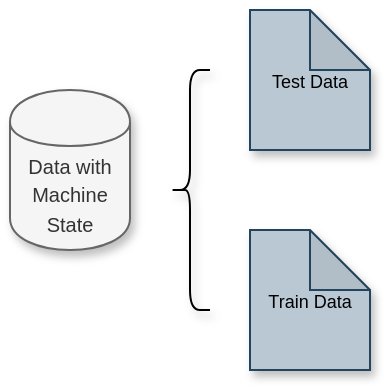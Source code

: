<mxfile version="12.7.9" type="github"><diagram id="hhu0UNKDP63KK2aRm4P-" name="Page-1"><mxGraphModel dx="582" dy="472" grid="1" gridSize="10" guides="1" tooltips="1" connect="1" arrows="1" fold="1" page="1" pageScale="1" pageWidth="827" pageHeight="1169" math="0" shadow="0"><root><mxCell id="0"/><mxCell id="1" parent="0"/><mxCell id="8ybES9SqFMaaJkrLdm1D-2" value="&lt;font style=&quot;font-size: 9px&quot;&gt;Test Data&lt;/font&gt;" style="shape=note;whiteSpace=wrap;html=1;backgroundOutline=1;darkOpacity=0.05;fillColor=#bac8d3;strokeColor=#23445d;shadow=1;" vertex="1" parent="1"><mxGeometry x="280" y="60" width="60" height="70" as="geometry"/></mxCell><mxCell id="8ybES9SqFMaaJkrLdm1D-3" value="&lt;font style=&quot;font-size: 9px&quot;&gt;Train Data&lt;/font&gt;" style="shape=note;whiteSpace=wrap;html=1;backgroundOutline=1;darkOpacity=0.05;fillColor=#bac8d3;strokeColor=#23445d;shadow=1;" vertex="1" parent="1"><mxGeometry x="280" y="170" width="60" height="70" as="geometry"/></mxCell><mxCell id="8ybES9SqFMaaJkrLdm1D-18" value="&lt;font style=&quot;font-size: 10px&quot;&gt;Data with Machine State&lt;/font&gt;" style="shape=cylinder;whiteSpace=wrap;html=1;boundedLbl=1;backgroundOutline=1;fillColor=#f5f5f5;strokeColor=#666666;fontColor=#333333;shadow=1;" vertex="1" parent="1"><mxGeometry x="160" y="100" width="60" height="80" as="geometry"/></mxCell><mxCell id="8ybES9SqFMaaJkrLdm1D-19" value="" style="shape=curlyBracket;whiteSpace=wrap;html=1;rounded=1;shadow=1;" vertex="1" parent="1"><mxGeometry x="240" y="90" width="20" height="120" as="geometry"/></mxCell></root></mxGraphModel></diagram></mxfile>